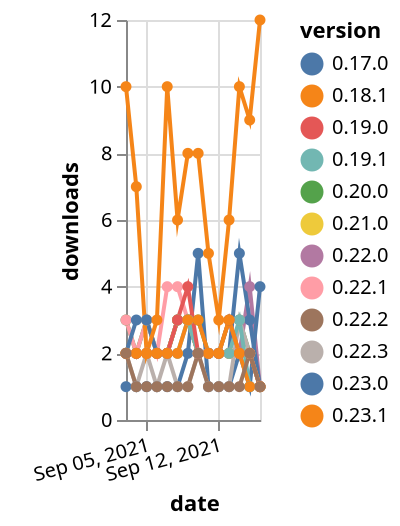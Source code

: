 {"$schema": "https://vega.github.io/schema/vega-lite/v5.json", "description": "A simple bar chart with embedded data.", "data": {"values": [{"date": "2021-09-03", "total": 4083, "delta": 3, "version": "0.20.0"}, {"date": "2021-09-04", "total": 4085, "delta": 2, "version": "0.20.0"}, {"date": "2021-09-05", "total": 4088, "delta": 3, "version": "0.20.0"}, {"date": "2021-09-06", "total": 4090, "delta": 2, "version": "0.20.0"}, {"date": "2021-09-07", "total": 4092, "delta": 2, "version": "0.20.0"}, {"date": "2021-09-08", "total": 4095, "delta": 3, "version": "0.20.0"}, {"date": "2021-09-09", "total": 4098, "delta": 3, "version": "0.20.0"}, {"date": "2021-09-10", "total": 4101, "delta": 3, "version": "0.20.0"}, {"date": "2021-09-11", "total": 4103, "delta": 2, "version": "0.20.0"}, {"date": "2021-09-12", "total": 4105, "delta": 2, "version": "0.20.0"}, {"date": "2021-09-13", "total": 4108, "delta": 3, "version": "0.20.0"}, {"date": "2021-09-14", "total": 4111, "delta": 3, "version": "0.20.0"}, {"date": "2021-09-15", "total": 4113, "delta": 2, "version": "0.20.0"}, {"date": "2021-09-16", "total": 4114, "delta": 1, "version": "0.20.0"}, {"date": "2021-09-03", "total": 1953, "delta": 2, "version": "0.22.0"}, {"date": "2021-09-04", "total": 1955, "delta": 2, "version": "0.22.0"}, {"date": "2021-09-05", "total": 1957, "delta": 2, "version": "0.22.0"}, {"date": "2021-09-06", "total": 1959, "delta": 2, "version": "0.22.0"}, {"date": "2021-09-07", "total": 1961, "delta": 2, "version": "0.22.0"}, {"date": "2021-09-08", "total": 1964, "delta": 3, "version": "0.22.0"}, {"date": "2021-09-09", "total": 1967, "delta": 3, "version": "0.22.0"}, {"date": "2021-09-10", "total": 1969, "delta": 2, "version": "0.22.0"}, {"date": "2021-09-11", "total": 1971, "delta": 2, "version": "0.22.0"}, {"date": "2021-09-12", "total": 1973, "delta": 2, "version": "0.22.0"}, {"date": "2021-09-13", "total": 1975, "delta": 2, "version": "0.22.0"}, {"date": "2021-09-14", "total": 1977, "delta": 2, "version": "0.22.0"}, {"date": "2021-09-15", "total": 1981, "delta": 4, "version": "0.22.0"}, {"date": "2021-09-16", "total": 1982, "delta": 1, "version": "0.22.0"}, {"date": "2021-09-03", "total": 4574, "delta": 3, "version": "0.22.1"}, {"date": "2021-09-04", "total": 4576, "delta": 2, "version": "0.22.1"}, {"date": "2021-09-05", "total": 4579, "delta": 3, "version": "0.22.1"}, {"date": "2021-09-06", "total": 4581, "delta": 2, "version": "0.22.1"}, {"date": "2021-09-07", "total": 4585, "delta": 4, "version": "0.22.1"}, {"date": "2021-09-08", "total": 4589, "delta": 4, "version": "0.22.1"}, {"date": "2021-09-09", "total": 4592, "delta": 3, "version": "0.22.1"}, {"date": "2021-09-10", "total": 4594, "delta": 2, "version": "0.22.1"}, {"date": "2021-09-11", "total": 4596, "delta": 2, "version": "0.22.1"}, {"date": "2021-09-12", "total": 4598, "delta": 2, "version": "0.22.1"}, {"date": "2021-09-13", "total": 4600, "delta": 2, "version": "0.22.1"}, {"date": "2021-09-14", "total": 4602, "delta": 2, "version": "0.22.1"}, {"date": "2021-09-15", "total": 4604, "delta": 2, "version": "0.22.1"}, {"date": "2021-09-16", "total": 4605, "delta": 1, "version": "0.22.1"}, {"date": "2021-09-03", "total": 3616, "delta": 1, "version": "0.23.0"}, {"date": "2021-09-04", "total": 3617, "delta": 1, "version": "0.23.0"}, {"date": "2021-09-05", "total": 3618, "delta": 1, "version": "0.23.0"}, {"date": "2021-09-06", "total": 3619, "delta": 1, "version": "0.23.0"}, {"date": "2021-09-07", "total": 3620, "delta": 1, "version": "0.23.0"}, {"date": "2021-09-08", "total": 3621, "delta": 1, "version": "0.23.0"}, {"date": "2021-09-09", "total": 3623, "delta": 2, "version": "0.23.0"}, {"date": "2021-09-10", "total": 3628, "delta": 5, "version": "0.23.0"}, {"date": "2021-09-11", "total": 3629, "delta": 1, "version": "0.23.0"}, {"date": "2021-09-12", "total": 3630, "delta": 1, "version": "0.23.0"}, {"date": "2021-09-13", "total": 3631, "delta": 1, "version": "0.23.0"}, {"date": "2021-09-14", "total": 3633, "delta": 2, "version": "0.23.0"}, {"date": "2021-09-15", "total": 3634, "delta": 1, "version": "0.23.0"}, {"date": "2021-09-16", "total": 3638, "delta": 4, "version": "0.23.0"}, {"date": "2021-09-03", "total": 3091, "delta": 2, "version": "0.17.0"}, {"date": "2021-09-04", "total": 3094, "delta": 3, "version": "0.17.0"}, {"date": "2021-09-05", "total": 3097, "delta": 3, "version": "0.17.0"}, {"date": "2021-09-06", "total": 3099, "delta": 2, "version": "0.17.0"}, {"date": "2021-09-07", "total": 3101, "delta": 2, "version": "0.17.0"}, {"date": "2021-09-08", "total": 3104, "delta": 3, "version": "0.17.0"}, {"date": "2021-09-09", "total": 3107, "delta": 3, "version": "0.17.0"}, {"date": "2021-09-10", "total": 3109, "delta": 2, "version": "0.17.0"}, {"date": "2021-09-11", "total": 3111, "delta": 2, "version": "0.17.0"}, {"date": "2021-09-12", "total": 3113, "delta": 2, "version": "0.17.0"}, {"date": "2021-09-13", "total": 3115, "delta": 2, "version": "0.17.0"}, {"date": "2021-09-14", "total": 3120, "delta": 5, "version": "0.17.0"}, {"date": "2021-09-15", "total": 3123, "delta": 3, "version": "0.17.0"}, {"date": "2021-09-16", "total": 3124, "delta": 1, "version": "0.17.0"}, {"date": "2021-09-03", "total": 3396, "delta": 2, "version": "0.22.3"}, {"date": "2021-09-04", "total": 3397, "delta": 1, "version": "0.22.3"}, {"date": "2021-09-05", "total": 3399, "delta": 2, "version": "0.22.3"}, {"date": "2021-09-06", "total": 3400, "delta": 1, "version": "0.22.3"}, {"date": "2021-09-07", "total": 3402, "delta": 2, "version": "0.22.3"}, {"date": "2021-09-08", "total": 3403, "delta": 1, "version": "0.22.3"}, {"date": "2021-09-09", "total": 3404, "delta": 1, "version": "0.22.3"}, {"date": "2021-09-10", "total": 3406, "delta": 2, "version": "0.22.3"}, {"date": "2021-09-11", "total": 3407, "delta": 1, "version": "0.22.3"}, {"date": "2021-09-12", "total": 3408, "delta": 1, "version": "0.22.3"}, {"date": "2021-09-13", "total": 3409, "delta": 1, "version": "0.22.3"}, {"date": "2021-09-14", "total": 3412, "delta": 3, "version": "0.22.3"}, {"date": "2021-09-15", "total": 3414, "delta": 2, "version": "0.22.3"}, {"date": "2021-09-16", "total": 3415, "delta": 1, "version": "0.22.3"}, {"date": "2021-09-03", "total": 1964, "delta": 2, "version": "0.21.0"}, {"date": "2021-09-04", "total": 1966, "delta": 2, "version": "0.21.0"}, {"date": "2021-09-05", "total": 1968, "delta": 2, "version": "0.21.0"}, {"date": "2021-09-06", "total": 1970, "delta": 2, "version": "0.21.0"}, {"date": "2021-09-07", "total": 1972, "delta": 2, "version": "0.21.0"}, {"date": "2021-09-08", "total": 1975, "delta": 3, "version": "0.21.0"}, {"date": "2021-09-09", "total": 1978, "delta": 3, "version": "0.21.0"}, {"date": "2021-09-10", "total": 1980, "delta": 2, "version": "0.21.0"}, {"date": "2021-09-11", "total": 1982, "delta": 2, "version": "0.21.0"}, {"date": "2021-09-12", "total": 1984, "delta": 2, "version": "0.21.0"}, {"date": "2021-09-13", "total": 1986, "delta": 2, "version": "0.21.0"}, {"date": "2021-09-14", "total": 1988, "delta": 2, "version": "0.21.0"}, {"date": "2021-09-15", "total": 1990, "delta": 2, "version": "0.21.0"}, {"date": "2021-09-16", "total": 1991, "delta": 1, "version": "0.21.0"}, {"date": "2021-09-03", "total": 2299, "delta": 2, "version": "0.19.1"}, {"date": "2021-09-04", "total": 2301, "delta": 2, "version": "0.19.1"}, {"date": "2021-09-05", "total": 2303, "delta": 2, "version": "0.19.1"}, {"date": "2021-09-06", "total": 2305, "delta": 2, "version": "0.19.1"}, {"date": "2021-09-07", "total": 2307, "delta": 2, "version": "0.19.1"}, {"date": "2021-09-08", "total": 2309, "delta": 2, "version": "0.19.1"}, {"date": "2021-09-09", "total": 2312, "delta": 3, "version": "0.19.1"}, {"date": "2021-09-10", "total": 2314, "delta": 2, "version": "0.19.1"}, {"date": "2021-09-11", "total": 2316, "delta": 2, "version": "0.19.1"}, {"date": "2021-09-12", "total": 2318, "delta": 2, "version": "0.19.1"}, {"date": "2021-09-13", "total": 2320, "delta": 2, "version": "0.19.1"}, {"date": "2021-09-14", "total": 2323, "delta": 3, "version": "0.19.1"}, {"date": "2021-09-15", "total": 2324, "delta": 1, "version": "0.19.1"}, {"date": "2021-09-16", "total": 2325, "delta": 1, "version": "0.19.1"}, {"date": "2021-09-03", "total": 4674, "delta": 2, "version": "0.19.0"}, {"date": "2021-09-04", "total": 4676, "delta": 2, "version": "0.19.0"}, {"date": "2021-09-05", "total": 4678, "delta": 2, "version": "0.19.0"}, {"date": "2021-09-06", "total": 4680, "delta": 2, "version": "0.19.0"}, {"date": "2021-09-07", "total": 4682, "delta": 2, "version": "0.19.0"}, {"date": "2021-09-08", "total": 4685, "delta": 3, "version": "0.19.0"}, {"date": "2021-09-09", "total": 4689, "delta": 4, "version": "0.19.0"}, {"date": "2021-09-10", "total": 4691, "delta": 2, "version": "0.19.0"}, {"date": "2021-09-11", "total": 4693, "delta": 2, "version": "0.19.0"}, {"date": "2021-09-12", "total": 4695, "delta": 2, "version": "0.19.0"}, {"date": "2021-09-13", "total": 4698, "delta": 3, "version": "0.19.0"}, {"date": "2021-09-14", "total": 4700, "delta": 2, "version": "0.19.0"}, {"date": "2021-09-15", "total": 4702, "delta": 2, "version": "0.19.0"}, {"date": "2021-09-16", "total": 4703, "delta": 1, "version": "0.19.0"}, {"date": "2021-09-03", "total": 275, "delta": 10, "version": "0.23.1"}, {"date": "2021-09-04", "total": 282, "delta": 7, "version": "0.23.1"}, {"date": "2021-09-05", "total": 284, "delta": 2, "version": "0.23.1"}, {"date": "2021-09-06", "total": 287, "delta": 3, "version": "0.23.1"}, {"date": "2021-09-07", "total": 297, "delta": 10, "version": "0.23.1"}, {"date": "2021-09-08", "total": 303, "delta": 6, "version": "0.23.1"}, {"date": "2021-09-09", "total": 311, "delta": 8, "version": "0.23.1"}, {"date": "2021-09-10", "total": 319, "delta": 8, "version": "0.23.1"}, {"date": "2021-09-11", "total": 324, "delta": 5, "version": "0.23.1"}, {"date": "2021-09-12", "total": 327, "delta": 3, "version": "0.23.1"}, {"date": "2021-09-13", "total": 333, "delta": 6, "version": "0.23.1"}, {"date": "2021-09-14", "total": 343, "delta": 10, "version": "0.23.1"}, {"date": "2021-09-15", "total": 352, "delta": 9, "version": "0.23.1"}, {"date": "2021-09-16", "total": 364, "delta": 12, "version": "0.23.1"}, {"date": "2021-09-03", "total": 2768, "delta": 2, "version": "0.18.1"}, {"date": "2021-09-04", "total": 2770, "delta": 2, "version": "0.18.1"}, {"date": "2021-09-05", "total": 2772, "delta": 2, "version": "0.18.1"}, {"date": "2021-09-06", "total": 2774, "delta": 2, "version": "0.18.1"}, {"date": "2021-09-07", "total": 2776, "delta": 2, "version": "0.18.1"}, {"date": "2021-09-08", "total": 2778, "delta": 2, "version": "0.18.1"}, {"date": "2021-09-09", "total": 2781, "delta": 3, "version": "0.18.1"}, {"date": "2021-09-10", "total": 2784, "delta": 3, "version": "0.18.1"}, {"date": "2021-09-11", "total": 2786, "delta": 2, "version": "0.18.1"}, {"date": "2021-09-12", "total": 2788, "delta": 2, "version": "0.18.1"}, {"date": "2021-09-13", "total": 2791, "delta": 3, "version": "0.18.1"}, {"date": "2021-09-14", "total": 2793, "delta": 2, "version": "0.18.1"}, {"date": "2021-09-15", "total": 2794, "delta": 1, "version": "0.18.1"}, {"date": "2021-09-16", "total": 2795, "delta": 1, "version": "0.18.1"}, {"date": "2021-09-03", "total": 409, "delta": 2, "version": "0.22.2"}, {"date": "2021-09-04", "total": 410, "delta": 1, "version": "0.22.2"}, {"date": "2021-09-05", "total": 411, "delta": 1, "version": "0.22.2"}, {"date": "2021-09-06", "total": 412, "delta": 1, "version": "0.22.2"}, {"date": "2021-09-07", "total": 413, "delta": 1, "version": "0.22.2"}, {"date": "2021-09-08", "total": 414, "delta": 1, "version": "0.22.2"}, {"date": "2021-09-09", "total": 415, "delta": 1, "version": "0.22.2"}, {"date": "2021-09-10", "total": 417, "delta": 2, "version": "0.22.2"}, {"date": "2021-09-11", "total": 418, "delta": 1, "version": "0.22.2"}, {"date": "2021-09-12", "total": 419, "delta": 1, "version": "0.22.2"}, {"date": "2021-09-13", "total": 420, "delta": 1, "version": "0.22.2"}, {"date": "2021-09-14", "total": 421, "delta": 1, "version": "0.22.2"}, {"date": "2021-09-15", "total": 423, "delta": 2, "version": "0.22.2"}, {"date": "2021-09-16", "total": 424, "delta": 1, "version": "0.22.2"}]}, "width": "container", "mark": {"type": "line", "point": {"filled": true}}, "encoding": {"x": {"field": "date", "type": "temporal", "timeUnit": "yearmonthdate", "title": "date", "axis": {"labelAngle": -15}}, "y": {"field": "delta", "type": "quantitative", "title": "downloads"}, "color": {"field": "version", "type": "nominal"}, "tooltip": {"field": "delta"}}}